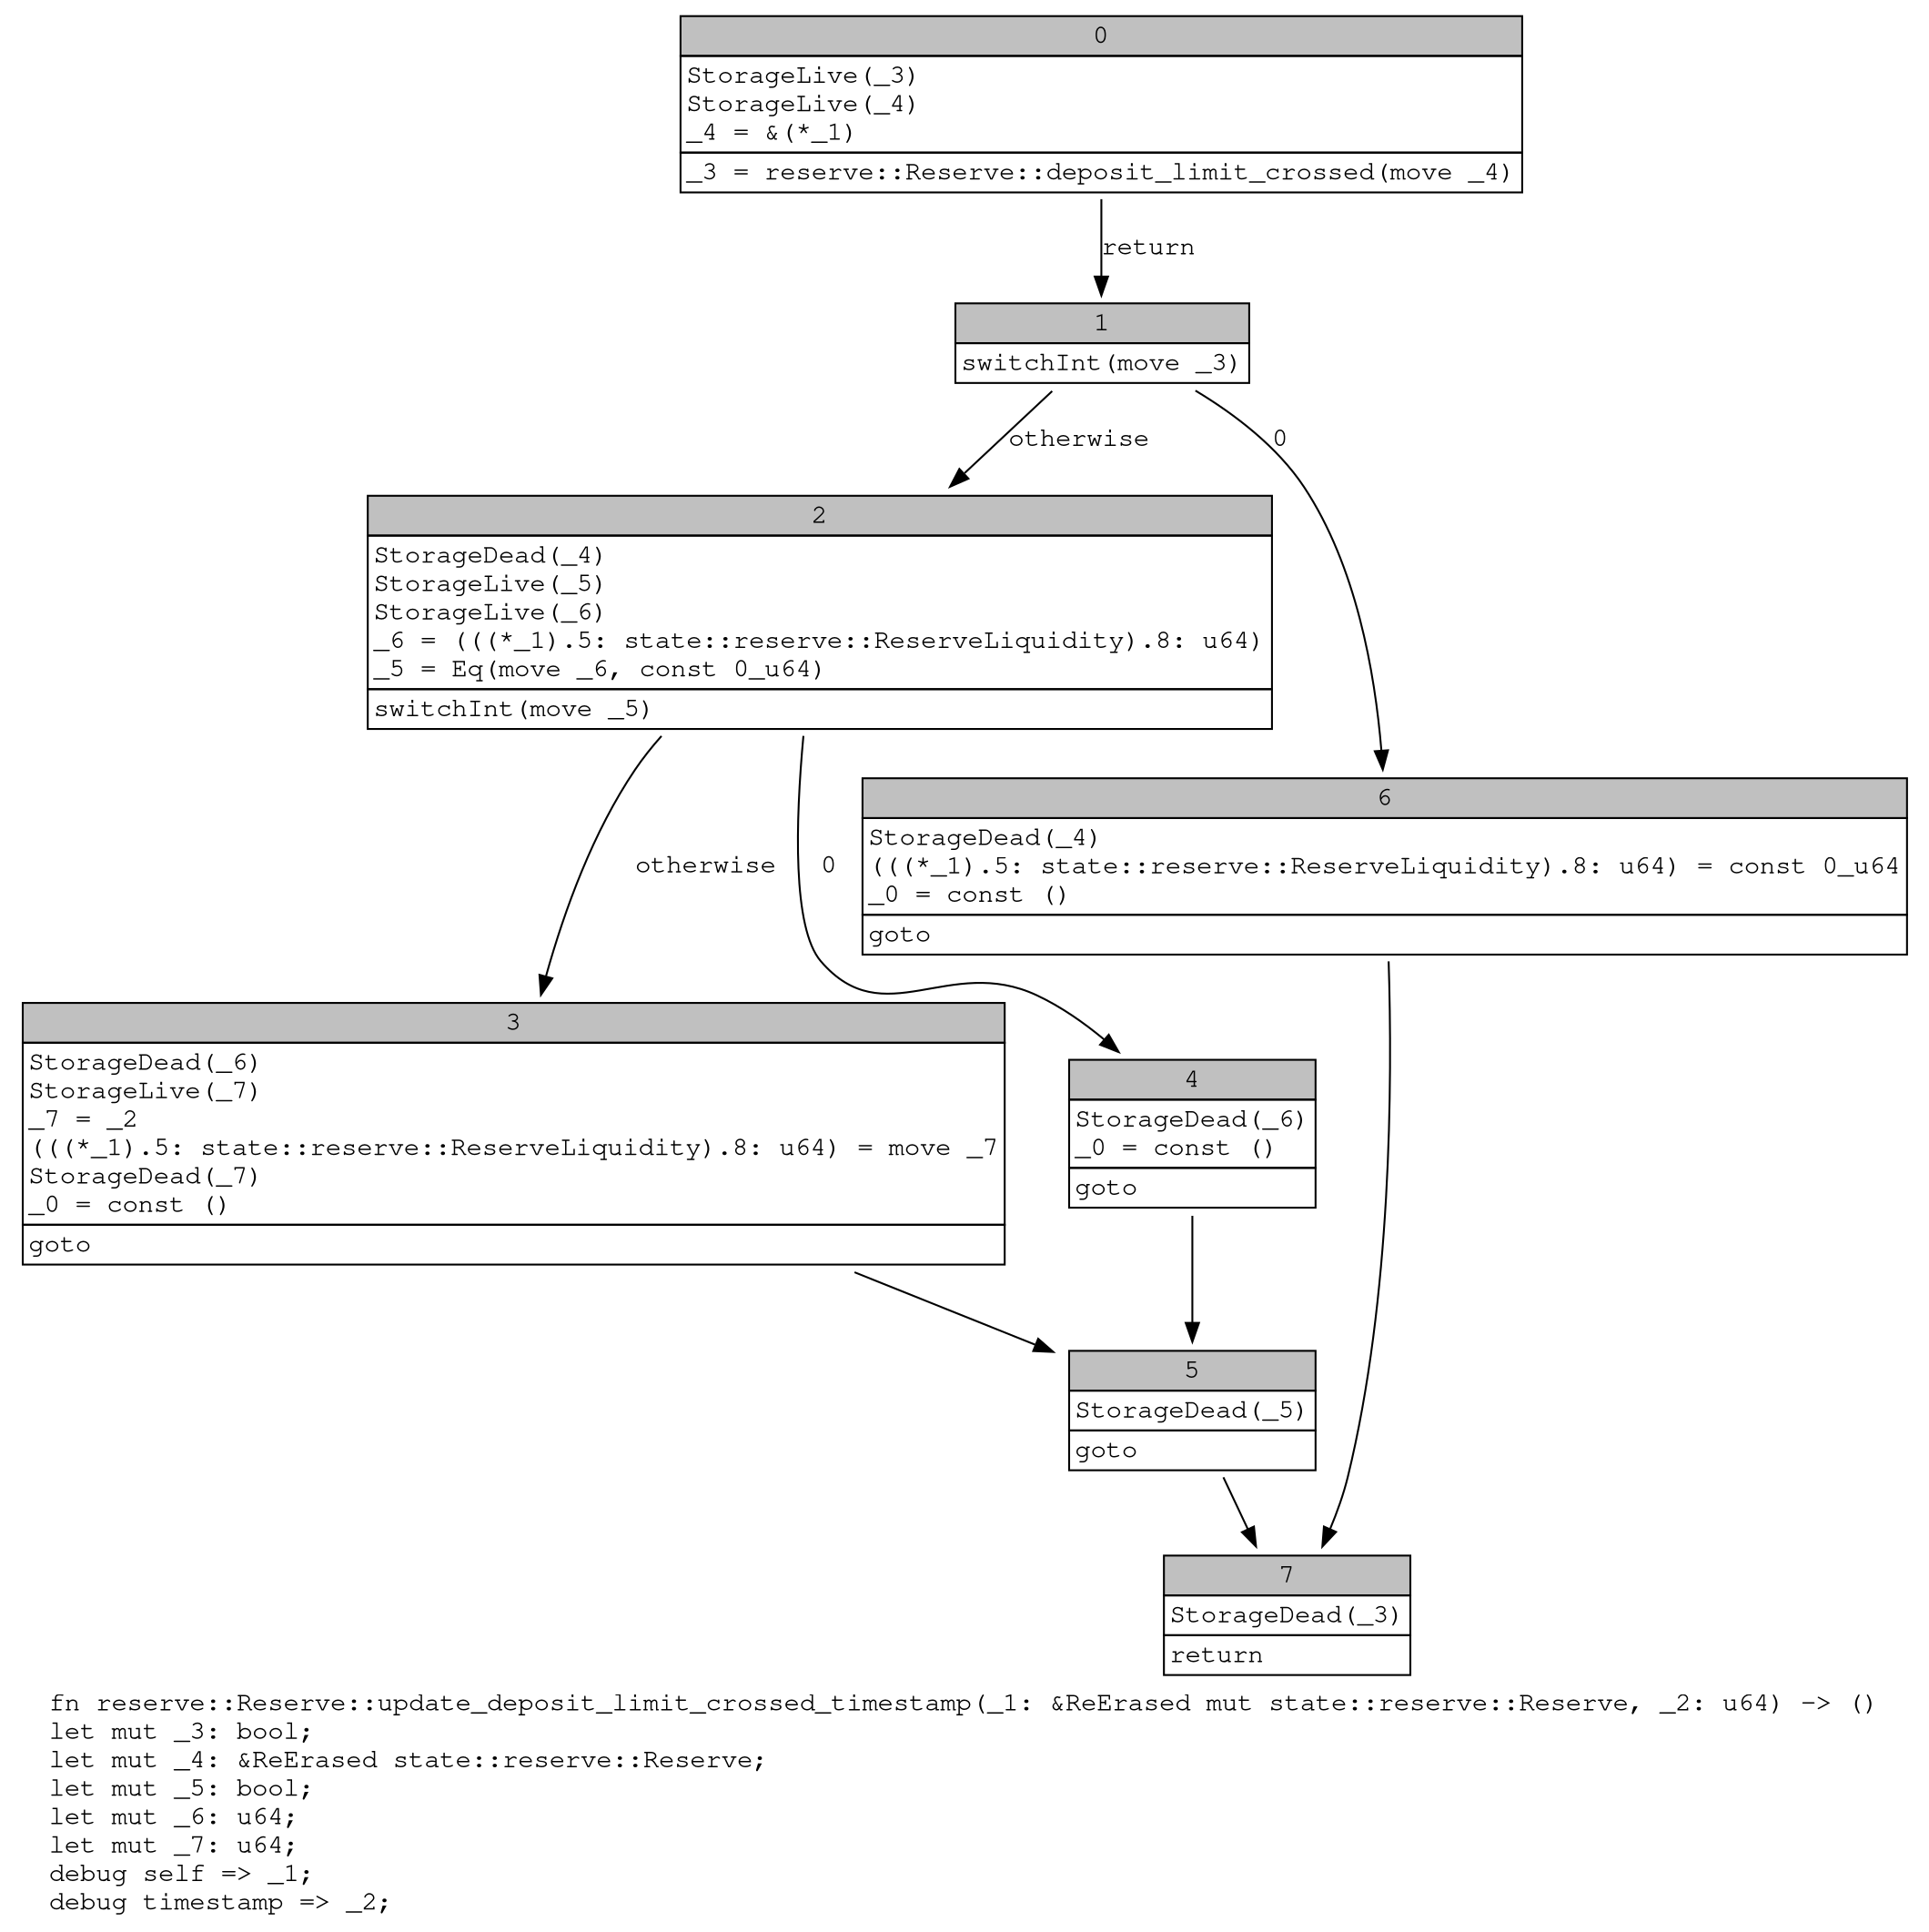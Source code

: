 digraph Mir_0_1883 {
    graph [fontname="Courier, monospace"];
    node [fontname="Courier, monospace"];
    edge [fontname="Courier, monospace"];
    label=<fn reserve::Reserve::update_deposit_limit_crossed_timestamp(_1: &amp;ReErased mut state::reserve::Reserve, _2: u64) -&gt; ()<br align="left"/>let mut _3: bool;<br align="left"/>let mut _4: &amp;ReErased state::reserve::Reserve;<br align="left"/>let mut _5: bool;<br align="left"/>let mut _6: u64;<br align="left"/>let mut _7: u64;<br align="left"/>debug self =&gt; _1;<br align="left"/>debug timestamp =&gt; _2;<br align="left"/>>;
    bb0__0_1883 [shape="none", label=<<table border="0" cellborder="1" cellspacing="0"><tr><td bgcolor="gray" align="center" colspan="1">0</td></tr><tr><td align="left" balign="left">StorageLive(_3)<br/>StorageLive(_4)<br/>_4 = &amp;(*_1)<br/></td></tr><tr><td align="left">_3 = reserve::Reserve::deposit_limit_crossed(move _4)</td></tr></table>>];
    bb1__0_1883 [shape="none", label=<<table border="0" cellborder="1" cellspacing="0"><tr><td bgcolor="gray" align="center" colspan="1">1</td></tr><tr><td align="left">switchInt(move _3)</td></tr></table>>];
    bb2__0_1883 [shape="none", label=<<table border="0" cellborder="1" cellspacing="0"><tr><td bgcolor="gray" align="center" colspan="1">2</td></tr><tr><td align="left" balign="left">StorageDead(_4)<br/>StorageLive(_5)<br/>StorageLive(_6)<br/>_6 = (((*_1).5: state::reserve::ReserveLiquidity).8: u64)<br/>_5 = Eq(move _6, const 0_u64)<br/></td></tr><tr><td align="left">switchInt(move _5)</td></tr></table>>];
    bb3__0_1883 [shape="none", label=<<table border="0" cellborder="1" cellspacing="0"><tr><td bgcolor="gray" align="center" colspan="1">3</td></tr><tr><td align="left" balign="left">StorageDead(_6)<br/>StorageLive(_7)<br/>_7 = _2<br/>(((*_1).5: state::reserve::ReserveLiquidity).8: u64) = move _7<br/>StorageDead(_7)<br/>_0 = const ()<br/></td></tr><tr><td align="left">goto</td></tr></table>>];
    bb4__0_1883 [shape="none", label=<<table border="0" cellborder="1" cellspacing="0"><tr><td bgcolor="gray" align="center" colspan="1">4</td></tr><tr><td align="left" balign="left">StorageDead(_6)<br/>_0 = const ()<br/></td></tr><tr><td align="left">goto</td></tr></table>>];
    bb5__0_1883 [shape="none", label=<<table border="0" cellborder="1" cellspacing="0"><tr><td bgcolor="gray" align="center" colspan="1">5</td></tr><tr><td align="left" balign="left">StorageDead(_5)<br/></td></tr><tr><td align="left">goto</td></tr></table>>];
    bb6__0_1883 [shape="none", label=<<table border="0" cellborder="1" cellspacing="0"><tr><td bgcolor="gray" align="center" colspan="1">6</td></tr><tr><td align="left" balign="left">StorageDead(_4)<br/>(((*_1).5: state::reserve::ReserveLiquidity).8: u64) = const 0_u64<br/>_0 = const ()<br/></td></tr><tr><td align="left">goto</td></tr></table>>];
    bb7__0_1883 [shape="none", label=<<table border="0" cellborder="1" cellspacing="0"><tr><td bgcolor="gray" align="center" colspan="1">7</td></tr><tr><td align="left" balign="left">StorageDead(_3)<br/></td></tr><tr><td align="left">return</td></tr></table>>];
    bb0__0_1883 -> bb1__0_1883 [label="return"];
    bb1__0_1883 -> bb6__0_1883 [label="0"];
    bb1__0_1883 -> bb2__0_1883 [label="otherwise"];
    bb2__0_1883 -> bb4__0_1883 [label="0"];
    bb2__0_1883 -> bb3__0_1883 [label="otherwise"];
    bb3__0_1883 -> bb5__0_1883 [label=""];
    bb4__0_1883 -> bb5__0_1883 [label=""];
    bb5__0_1883 -> bb7__0_1883 [label=""];
    bb6__0_1883 -> bb7__0_1883 [label=""];
}
